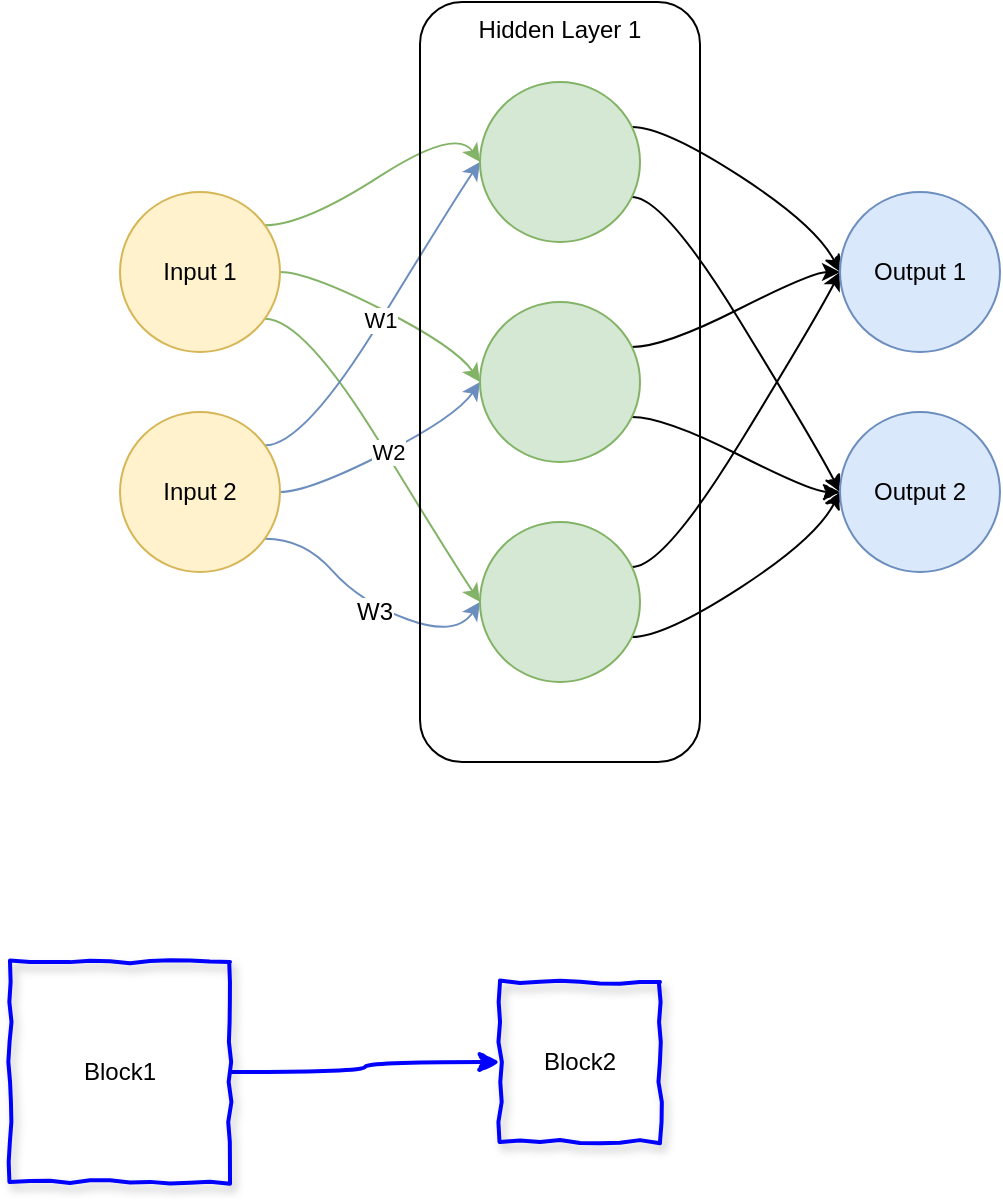<mxfile version="10.6.6" type="github"><diagram id="vCOYuiF0Dw8MF3DxZkVl" name="Page-1"><mxGraphModel dx="1104" dy="831" grid="1" gridSize="10" guides="1" tooltips="1" connect="1" arrows="1" fold="1" page="1" pageScale="1" pageWidth="850" pageHeight="1100" background="none" math="0" shadow="0"><root><mxCell id="0"/><mxCell id="1" parent="0"/><mxCell id="b9mDWitGm9aRzGPSULPH-10" style="edgeStyle=orthogonalEdgeStyle;rounded=0;orthogonalLoop=1;jettySize=auto;html=1;entryX=0;entryY=0.5;entryDx=0;entryDy=0;curved=1;fillColor=#d5e8d4;strokeColor=#82b366;noEdgeStyle=1;orthogonal=1;" parent="1" source="b9mDWitGm9aRzGPSULPH-1" target="b9mDWitGm9aRzGPSULPH-6" edge="1"><mxGeometry relative="1" as="geometry"><Array as="points"><mxPoint x="302" y="201.667"/><mxPoint x="378" y="152.5"/></Array></mxGeometry></mxCell><mxCell id="b9mDWitGm9aRzGPSULPH-13" style="edgeStyle=orthogonalEdgeStyle;curved=1;rounded=0;orthogonalLoop=1;jettySize=auto;html=1;entryX=0;entryY=0.5;entryDx=0;entryDy=0;fillColor=#d5e8d4;strokeColor=#82b366;noEdgeStyle=1;orthogonal=1;" parent="1" source="b9mDWitGm9aRzGPSULPH-1" target="b9mDWitGm9aRzGPSULPH-4" edge="1"><mxGeometry relative="1" as="geometry"><Array as="points"><mxPoint x="304" y="225"/><mxPoint x="378" y="262.5"/></Array></mxGeometry></mxCell><mxCell id="b9mDWitGm9aRzGPSULPH-14" style="edgeStyle=orthogonalEdgeStyle;curved=1;rounded=0;orthogonalLoop=1;jettySize=auto;html=1;entryX=0;entryY=0.5;entryDx=0;entryDy=0;fillColor=#d5e8d4;strokeColor=#82b366;noEdgeStyle=1;orthogonal=1;" parent="1" source="b9mDWitGm9aRzGPSULPH-1" target="b9mDWitGm9aRzGPSULPH-5" edge="1"><mxGeometry relative="1" as="geometry"><Array as="points"><mxPoint x="302" y="248.333"/><mxPoint x="378" y="372.5"/></Array></mxGeometry></mxCell><object label="Input 1" id="b9mDWitGm9aRzGPSULPH-1"><mxCell style="ellipse;whiteSpace=wrap;html=1;aspect=fixed;fillColor=#fff2cc;strokeColor=#d6b656;" parent="1" vertex="1"><mxGeometry x="210" y="185" width="80" height="80" as="geometry"/></mxCell></object><mxCell id="b9mDWitGm9aRzGPSULPH-11" value="W2" style="edgeStyle=orthogonalEdgeStyle;curved=1;rounded=0;orthogonalLoop=1;jettySize=auto;html=1;entryX=0;entryY=0.5;entryDx=0;entryDy=0;fillColor=#dae8fc;strokeColor=#6c8ebf;noEdgeStyle=1;orthogonal=1;" parent="1" source="b9mDWitGm9aRzGPSULPH-2" target="b9mDWitGm9aRzGPSULPH-4" edge="1"><mxGeometry relative="1" as="geometry"><Array as="points"><mxPoint x="304" y="335"/><mxPoint x="378" y="297.5"/></Array></mxGeometry></mxCell><mxCell id="b9mDWitGm9aRzGPSULPH-12" value="W1" style="edgeStyle=orthogonalEdgeStyle;curved=1;rounded=0;orthogonalLoop=1;jettySize=auto;html=1;entryX=0;entryY=0.5;entryDx=0;entryDy=0;fillColor=#dae8fc;strokeColor=#6c8ebf;noEdgeStyle=1;orthogonal=1;" parent="1" source="b9mDWitGm9aRzGPSULPH-2" target="b9mDWitGm9aRzGPSULPH-6" edge="1"><mxGeometry relative="1" as="geometry"><Array as="points"><mxPoint x="302" y="311.667"/><mxPoint x="378" y="187.5"/></Array></mxGeometry></mxCell><mxCell id="b9mDWitGm9aRzGPSULPH-17" style="edgeStyle=orthogonalEdgeStyle;curved=1;rounded=0;orthogonalLoop=1;jettySize=auto;html=1;entryX=0;entryY=0.5;entryDx=0;entryDy=0;fillColor=#dae8fc;strokeColor=#6c8ebf;noEdgeStyle=1;orthogonal=1;" parent="1" source="b9mDWitGm9aRzGPSULPH-2" target="b9mDWitGm9aRzGPSULPH-5" edge="1"><mxGeometry relative="1" as="geometry"><Array as="points"><mxPoint x="302" y="358.333"/><mxPoint x="330" y="390"/><mxPoint x="378" y="407.5"/></Array></mxGeometry></mxCell><mxCell id="b9mDWitGm9aRzGPSULPH-43" value="W3" style="text;html=1;resizable=0;points=[];align=center;verticalAlign=middle;labelBackgroundColor=#ffffff;" parent="b9mDWitGm9aRzGPSULPH-17" vertex="1" connectable="0"><mxGeometry x="0.038" y="-2" relative="1" as="geometry"><mxPoint as="offset"/></mxGeometry></mxCell><mxCell id="b9mDWitGm9aRzGPSULPH-2" value="Input 2" style="ellipse;whiteSpace=wrap;html=1;aspect=fixed;fillColor=#fff2cc;strokeColor=#d6b656;" parent="1" vertex="1"><mxGeometry x="210" y="295" width="80" height="80" as="geometry"/></mxCell><mxCell id="b9mDWitGm9aRzGPSULPH-19" style="edgeStyle=orthogonalEdgeStyle;curved=1;rounded=0;orthogonalLoop=1;jettySize=auto;html=1;entryX=0;entryY=0.5;entryDx=0;entryDy=0;noEdgeStyle=1;orthogonal=1;" parent="1" source="b9mDWitGm9aRzGPSULPH-4" target="b9mDWitGm9aRzGPSULPH-8" edge="1"><mxGeometry relative="1" as="geometry"><Array as="points"><mxPoint x="482" y="262.5"/><mxPoint x="556" y="225"/></Array></mxGeometry></mxCell><mxCell id="b9mDWitGm9aRzGPSULPH-22" style="edgeStyle=orthogonalEdgeStyle;curved=1;rounded=0;comic=1;orthogonalLoop=1;jettySize=auto;html=1;entryX=0;entryY=0.5;entryDx=0;entryDy=0;shadow=0;noEdgeStyle=1;orthogonal=1;" parent="1" source="b9mDWitGm9aRzGPSULPH-4" target="b9mDWitGm9aRzGPSULPH-21" edge="1"><mxGeometry relative="1" as="geometry"><Array as="points"><mxPoint x="482" y="297.5"/><mxPoint x="556" y="335"/></Array></mxGeometry></mxCell><mxCell id="b9mDWitGm9aRzGPSULPH-4" value="" style="ellipse;whiteSpace=wrap;html=1;aspect=fixed;fillColor=#d5e8d4;strokeColor=#82b366;" parent="1" vertex="1"><mxGeometry x="390" y="240" width="80" height="80" as="geometry"/></mxCell><mxCell id="b9mDWitGm9aRzGPSULPH-20" style="edgeStyle=orthogonalEdgeStyle;curved=1;rounded=0;orthogonalLoop=1;jettySize=auto;html=1;entryX=0;entryY=0.5;entryDx=0;entryDy=0;noEdgeStyle=1;orthogonal=1;" parent="1" source="b9mDWitGm9aRzGPSULPH-5" target="b9mDWitGm9aRzGPSULPH-8" edge="1"><mxGeometry relative="1" as="geometry"><Array as="points"><mxPoint x="482" y="372.5"/><mxPoint x="558" y="248.333"/></Array></mxGeometry></mxCell><mxCell id="b9mDWitGm9aRzGPSULPH-23" style="edgeStyle=orthogonalEdgeStyle;curved=1;rounded=0;comic=1;orthogonalLoop=1;jettySize=auto;html=1;shadow=0;entryX=0;entryY=0.5;entryDx=0;entryDy=0;noEdgeStyle=1;orthogonal=1;" parent="1" source="b9mDWitGm9aRzGPSULPH-5" target="b9mDWitGm9aRzGPSULPH-21" edge="1"><mxGeometry relative="1" as="geometry"><mxPoint x="740" y="460" as="targetPoint"/><Array as="points"><mxPoint x="482" y="407.5"/><mxPoint x="558" y="358.333"/></Array></mxGeometry></mxCell><mxCell id="b9mDWitGm9aRzGPSULPH-5" value="" style="ellipse;whiteSpace=wrap;html=1;aspect=fixed;fillColor=#d5e8d4;strokeColor=#82b366;" parent="1" vertex="1"><mxGeometry x="390" y="350" width="80" height="80" as="geometry"/></mxCell><mxCell id="b9mDWitGm9aRzGPSULPH-18" style="edgeStyle=orthogonalEdgeStyle;rounded=0;orthogonalLoop=1;jettySize=auto;html=1;entryX=0;entryY=0.5;entryDx=0;entryDy=0;elbow=vertical;curved=1;comic=1;shadow=0;noEdgeStyle=1;orthogonal=1;" parent="1" source="b9mDWitGm9aRzGPSULPH-6" target="b9mDWitGm9aRzGPSULPH-8" edge="1"><mxGeometry relative="1" as="geometry"><Array as="points"><mxPoint x="482" y="152.5"/><mxPoint x="558" y="201.667"/></Array></mxGeometry></mxCell><mxCell id="b9mDWitGm9aRzGPSULPH-24" style="edgeStyle=orthogonalEdgeStyle;curved=1;rounded=0;comic=1;orthogonalLoop=1;jettySize=auto;html=1;entryX=0;entryY=0.5;entryDx=0;entryDy=0;shadow=0;noEdgeStyle=1;orthogonal=1;" parent="1" source="b9mDWitGm9aRzGPSULPH-6" target="b9mDWitGm9aRzGPSULPH-21" edge="1"><mxGeometry relative="1" as="geometry"><Array as="points"><mxPoint x="482" y="187.5"/><mxPoint x="558" y="311.667"/></Array></mxGeometry></mxCell><mxCell id="b9mDWitGm9aRzGPSULPH-6" value="" style="ellipse;whiteSpace=wrap;html=1;aspect=fixed;fillColor=#d5e8d4;strokeColor=#82b366;" parent="1" vertex="1"><mxGeometry x="390" y="130" width="80" height="80" as="geometry"/></mxCell><mxCell id="b9mDWitGm9aRzGPSULPH-8" value="Output 1" style="ellipse;whiteSpace=wrap;html=1;aspect=fixed;fillColor=#dae8fc;strokeColor=#6c8ebf;" parent="1" vertex="1"><mxGeometry x="570" y="185" width="80" height="80" as="geometry"/></mxCell><mxCell id="b9mDWitGm9aRzGPSULPH-21" value="Output 2" style="ellipse;whiteSpace=wrap;html=1;aspect=fixed;fillColor=#dae8fc;strokeColor=#6c8ebf;" parent="1" vertex="1"><mxGeometry x="570" y="295" width="80" height="80" as="geometry"/></mxCell><mxCell id="jc3QNMMWBJiVC82j--qv-1" value="Hidden Layer 1" style="rounded=1;whiteSpace=wrap;html=1;fillColor=none;verticalAlign=top;" vertex="1" parent="1"><mxGeometry x="360" y="90" width="140" height="380" as="geometry"/></mxCell><mxCell id="jc3QNMMWBJiVC82j--qv-5" style="edgeStyle=orthogonalEdgeStyle;orthogonalLoop=1;jettySize=auto;html=1;entryX=0;entryY=0.5;entryDx=0;entryDy=0;curved=1;strokeColor=#0000FF;strokeWidth=2;comic=1;shadow=0;" edge="1" parent="1" source="jc3QNMMWBJiVC82j--qv-3" target="jc3QNMMWBJiVC82j--qv-4"><mxGeometry relative="1" as="geometry"/></mxCell><mxCell id="jc3QNMMWBJiVC82j--qv-3" value="Block1" style="whiteSpace=wrap;html=1;aspect=fixed;fillColor=none;comic=1;strokeWidth=2;strokeColor=#0000FF;shadow=1;" vertex="1" parent="1"><mxGeometry x="155" y="570" width="110" height="110" as="geometry"/></mxCell><mxCell id="jc3QNMMWBJiVC82j--qv-4" value="Block2" style="whiteSpace=wrap;html=1;aspect=fixed;comic=1;strokeColor=#0000FF;strokeWidth=2;fillColor=none;shadow=1;" vertex="1" parent="1"><mxGeometry x="400" y="580" width="80" height="80" as="geometry"/></mxCell></root></mxGraphModel></diagram><diagram id="P1UQEjm9AoX6A_u-ZzKc" name="Page-2"><mxGraphModel dx="1104" dy="831" grid="1" gridSize="10" guides="1" tooltips="1" connect="1" arrows="1" fold="1" page="1" pageScale="1" pageWidth="850" pageHeight="1100" math="0" shadow="0"><root><mxCell id="TRPJDpp4_R45B4rvJ20N-0"/><mxCell id="TRPJDpp4_R45B4rvJ20N-1" parent="TRPJDpp4_R45B4rvJ20N-0"/><mxCell id="TRPJDpp4_R45B4rvJ20N-2" value="" style="endArrow=none;html=1;shadow=0;strokeColor=#0000FF;strokeWidth=2;" edge="1" parent="TRPJDpp4_R45B4rvJ20N-1"><mxGeometry width="50" height="50" relative="1" as="geometry"><mxPoint x="80" y="570" as="sourcePoint"/><mxPoint x="80" y="20" as="targetPoint"/></mxGeometry></mxCell><mxCell id="TRPJDpp4_R45B4rvJ20N-3" value="" style="endArrow=none;html=1;shadow=0;strokeColor=#0000FF;strokeWidth=2;" edge="1" parent="TRPJDpp4_R45B4rvJ20N-1"><mxGeometry width="50" height="50" relative="1" as="geometry"><mxPoint x="40" y="520" as="sourcePoint"/><mxPoint x="800" y="520" as="targetPoint"/></mxGeometry></mxCell><mxCell id="TRPJDpp4_R45B4rvJ20N-4" value="" style="ellipse;whiteSpace=wrap;html=1;aspect=fixed;shadow=1;comic=1;strokeColor=#0000FF;strokeWidth=2;fillColor=#6666FF;" vertex="1" parent="TRPJDpp4_R45B4rvJ20N-1"><mxGeometry x="150" y="230" width="20" height="20" as="geometry"/></mxCell><mxCell id="TRPJDpp4_R45B4rvJ20N-5" value="" style="ellipse;whiteSpace=wrap;html=1;aspect=fixed;shadow=1;comic=1;strokeColor=#0000FF;strokeWidth=2;fillColor=#6666FF;" vertex="1" parent="TRPJDpp4_R45B4rvJ20N-1"><mxGeometry x="200" y="230" width="20" height="20" as="geometry"/></mxCell><mxCell id="TRPJDpp4_R45B4rvJ20N-6" value="" style="ellipse;whiteSpace=wrap;html=1;aspect=fixed;shadow=1;comic=1;strokeColor=#0000FF;strokeWidth=2;fillColor=#6666FF;" vertex="1" parent="TRPJDpp4_R45B4rvJ20N-1"><mxGeometry x="280" y="360" width="20" height="20" as="geometry"/></mxCell><mxCell id="TRPJDpp4_R45B4rvJ20N-7" value="" style="ellipse;whiteSpace=wrap;html=1;aspect=fixed;shadow=1;comic=1;strokeColor=#0000FF;strokeWidth=2;fillColor=#6666FF;" vertex="1" parent="TRPJDpp4_R45B4rvJ20N-1"><mxGeometry x="210" y="280" width="20" height="20" as="geometry"/></mxCell><mxCell id="TRPJDpp4_R45B4rvJ20N-8" value="" style="ellipse;whiteSpace=wrap;html=1;aspect=fixed;shadow=1;comic=1;strokeColor=#0000FF;strokeWidth=2;fillColor=#6666FF;" vertex="1" parent="TRPJDpp4_R45B4rvJ20N-1"><mxGeometry x="260" y="310" width="20" height="20" as="geometry"/></mxCell><mxCell id="TRPJDpp4_R45B4rvJ20N-9" value="" style="ellipse;whiteSpace=wrap;html=1;aspect=fixed;shadow=1;comic=1;strokeColor=#0000FF;strokeWidth=2;fillColor=#6666FF;" vertex="1" parent="TRPJDpp4_R45B4rvJ20N-1"><mxGeometry x="220" y="310" width="20" height="20" as="geometry"/></mxCell><mxCell id="TRPJDpp4_R45B4rvJ20N-10" value="" style="ellipse;whiteSpace=wrap;html=1;aspect=fixed;shadow=1;comic=1;strokeColor=#0000FF;strokeWidth=2;fillColor=#6666FF;" vertex="1" parent="TRPJDpp4_R45B4rvJ20N-1"><mxGeometry x="170" y="330" width="20" height="20" as="geometry"/></mxCell><mxCell id="TRPJDpp4_R45B4rvJ20N-11" value="" style="ellipse;whiteSpace=wrap;html=1;aspect=fixed;shadow=1;comic=1;strokeColor=#0000FF;strokeWidth=2;fillColor=#6666FF;" vertex="1" parent="TRPJDpp4_R45B4rvJ20N-1"><mxGeometry x="250" y="260" width="20" height="20" as="geometry"/></mxCell><mxCell id="TRPJDpp4_R45B4rvJ20N-12" value="" style="ellipse;whiteSpace=wrap;html=1;aspect=fixed;shadow=1;comic=1;strokeColor=#0000FF;strokeWidth=2;fillColor=#6666FF;" vertex="1" parent="TRPJDpp4_R45B4rvJ20N-1"><mxGeometry x="280" y="280" width="20" height="20" as="geometry"/></mxCell><mxCell id="TRPJDpp4_R45B4rvJ20N-13" value="" style="ellipse;whiteSpace=wrap;html=1;aspect=fixed;shadow=1;comic=1;strokeColor=#0000FF;strokeWidth=2;fillColor=#6666FF;" vertex="1" parent="TRPJDpp4_R45B4rvJ20N-1"><mxGeometry x="290" y="220" width="20" height="20" as="geometry"/></mxCell><mxCell id="TRPJDpp4_R45B4rvJ20N-15" value="" style="ellipse;whiteSpace=wrap;html=1;aspect=fixed;shadow=1;comic=1;strokeColor=#FFF4C3;strokeWidth=2;fillColor=#FFD966;" vertex="1" parent="TRPJDpp4_R45B4rvJ20N-1"><mxGeometry x="300" y="180" width="20" height="20" as="geometry"/></mxCell><mxCell id="TRPJDpp4_R45B4rvJ20N-16" value="" style="ellipse;whiteSpace=wrap;html=1;aspect=fixed;shadow=1;comic=1;strokeColor=#FFF4C3;strokeWidth=2;fillColor=#FFD966;" vertex="1" parent="TRPJDpp4_R45B4rvJ20N-1"><mxGeometry x="350" y="180" width="20" height="20" as="geometry"/></mxCell><mxCell id="TRPJDpp4_R45B4rvJ20N-17" value="" style="ellipse;whiteSpace=wrap;html=1;aspect=fixed;shadow=1;comic=1;strokeColor=#FFF4C3;strokeWidth=2;fillColor=#FFD966;" vertex="1" parent="TRPJDpp4_R45B4rvJ20N-1"><mxGeometry x="430" y="310" width="20" height="20" as="geometry"/></mxCell><mxCell id="TRPJDpp4_R45B4rvJ20N-18" value="" style="ellipse;whiteSpace=wrap;html=1;aspect=fixed;shadow=1;comic=1;strokeColor=#FFF4C3;strokeWidth=2;fillColor=#FFD966;" vertex="1" parent="TRPJDpp4_R45B4rvJ20N-1"><mxGeometry x="360" y="230" width="20" height="20" as="geometry"/></mxCell><mxCell id="TRPJDpp4_R45B4rvJ20N-19" value="" style="ellipse;whiteSpace=wrap;html=1;aspect=fixed;shadow=1;comic=1;strokeColor=#FFF4C3;strokeWidth=2;fillColor=#FFD966;" vertex="1" parent="TRPJDpp4_R45B4rvJ20N-1"><mxGeometry x="410" y="260" width="20" height="20" as="geometry"/></mxCell><mxCell id="TRPJDpp4_R45B4rvJ20N-20" value="" style="ellipse;whiteSpace=wrap;html=1;aspect=fixed;shadow=1;comic=1;strokeColor=#FFF4C3;strokeWidth=2;fillColor=#FFD966;" vertex="1" parent="TRPJDpp4_R45B4rvJ20N-1"><mxGeometry x="370" y="260" width="20" height="20" as="geometry"/></mxCell><mxCell id="TRPJDpp4_R45B4rvJ20N-21" value="" style="ellipse;whiteSpace=wrap;html=1;aspect=fixed;shadow=1;comic=1;strokeColor=#FFF4C3;strokeWidth=2;fillColor=#FFD966;" vertex="1" parent="TRPJDpp4_R45B4rvJ20N-1"><mxGeometry x="320" y="280" width="20" height="20" as="geometry"/></mxCell><mxCell id="TRPJDpp4_R45B4rvJ20N-22" value="" style="ellipse;whiteSpace=wrap;html=1;aspect=fixed;shadow=1;comic=1;strokeColor=#FFF4C3;strokeWidth=2;fillColor=#FFD966;" vertex="1" parent="TRPJDpp4_R45B4rvJ20N-1"><mxGeometry x="400" y="210" width="20" height="20" as="geometry"/></mxCell><mxCell id="TRPJDpp4_R45B4rvJ20N-23" value="" style="ellipse;whiteSpace=wrap;html=1;aspect=fixed;shadow=1;comic=1;strokeColor=#FFF4C3;strokeWidth=2;fillColor=#FFD966;" vertex="1" parent="TRPJDpp4_R45B4rvJ20N-1"><mxGeometry x="430" y="230" width="20" height="20" as="geometry"/></mxCell><mxCell id="TRPJDpp4_R45B4rvJ20N-24" value="" style="ellipse;whiteSpace=wrap;html=1;aspect=fixed;shadow=1;comic=1;strokeColor=#FFF4C3;strokeWidth=2;fillColor=#FFD966;" vertex="1" parent="TRPJDpp4_R45B4rvJ20N-1"><mxGeometry x="440" y="170" width="20" height="20" as="geometry"/></mxCell><mxCell id="TRPJDpp4_R45B4rvJ20N-25" value="" style="endArrow=none;html=1;shadow=0;strokeColor=#67AB9F;strokeWidth=4;" edge="1" parent="TRPJDpp4_R45B4rvJ20N-1"><mxGeometry width="50" height="50" relative="1" as="geometry"><mxPoint x="170" y="120" as="sourcePoint"/><mxPoint x="450" y="380" as="targetPoint"/></mxGeometry></mxCell></root></mxGraphModel></diagram></mxfile>